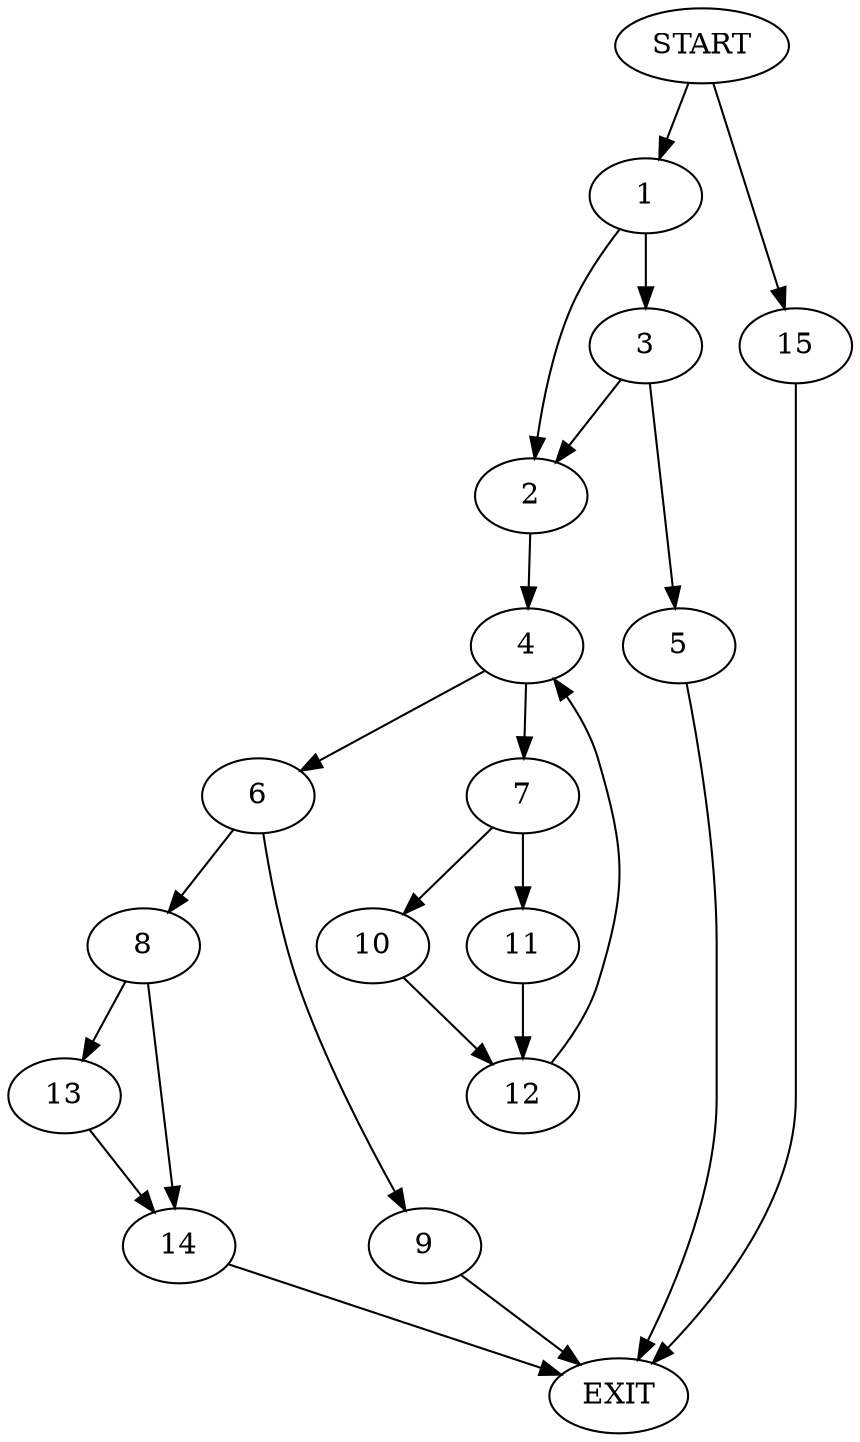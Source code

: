 digraph {
0 [label="START"]
16 [label="EXIT"]
0 -> 1
1 -> 2
1 -> 3
2 -> 4
3 -> 2
3 -> 5
5 -> 16
4 -> 6
4 -> 7
6 -> 8
6 -> 9
7 -> 10
7 -> 11
10 -> 12
11 -> 12
12 -> 4
8 -> 13
8 -> 14
9 -> 16
0 -> 15
15 -> 16
14 -> 16
13 -> 14
}
